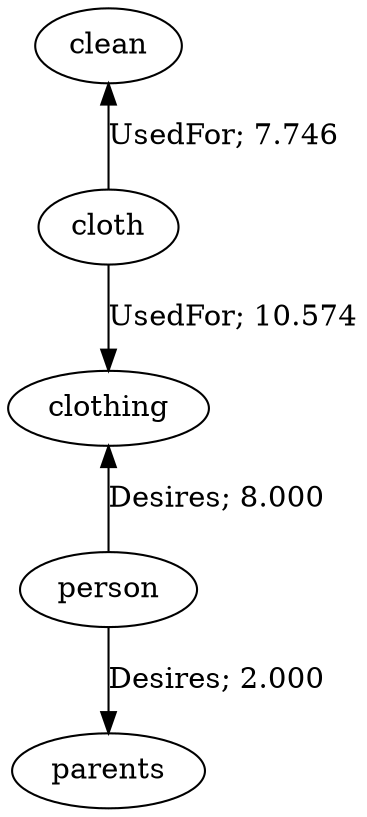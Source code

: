 // The path the concepts from "clean" to "parents".Path Length: 4; Weight Sum: 28.320360509575856; Average Weight: 7.080090127393964
digraph "4_c---clean-parents---PLen4_WSum28.320_WAvg7.080" {
	0 [label=clean]
	1 [label=cloth]
	2 [label=clothing]
	3 [label=person]
	4 [label=parents]
	0 -> 1 [label="UsedFor; 7.746" dir=back weight=7.746]
	1 -> 2 [label="UsedFor; 10.574" dir=forward weight=10.574]
	2 -> 3 [label="Desires; 8.000" dir=back weight=8.000]
	3 -> 4 [label="Desires; 2.000" dir=forward weight=2.000]
}
